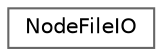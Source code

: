 digraph "クラス階層図"
{
 // LATEX_PDF_SIZE
  bgcolor="transparent";
  edge [fontname=Helvetica,fontsize=10,labelfontname=Helvetica,labelfontsize=10];
  node [fontname=Helvetica,fontsize=10,shape=box,height=0.2,width=0.4];
  rankdir="LR";
  Node0 [id="Node000000",label="NodeFileIO",height=0.2,width=0.4,color="grey40", fillcolor="white", style="filled",URL="$class_node_file_i_o.html",tooltip=" "];
}
